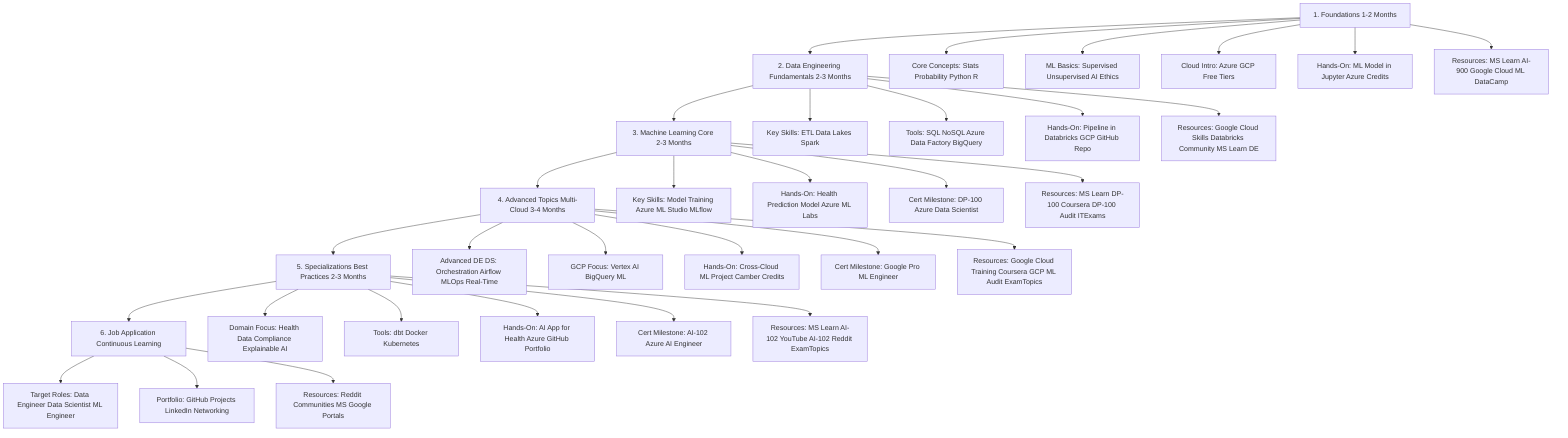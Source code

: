 graph TD
    A[1. Foundations 1-2 Months] --> B[2. Data Engineering Fundamentals 2-3 Months]
    B --> C[3. Machine Learning Core 2-3 Months]
    C --> D[4. Advanced Topics Multi-Cloud 3-4 Months]
    D --> E[5. Specializations Best Practices 2-3 Months]
    E --> F[6. Job Application Continuous Learning]

    A --> A1[Core Concepts: Stats Probability Python R]
    A --> A2[ML Basics: Supervised Unsupervised AI Ethics]
    A --> A3[Cloud Intro: Azure GCP Free Tiers]
    A --> A4[Hands-On: ML Model in Jupyter Azure Credits]
    A --> A5[Resources: MS Learn AI-900 Google Cloud ML DataCamp]

    B --> B1[Key Skills: ETL Data Lakes Spark]
    B --> B2[Tools: SQL NoSQL Azure Data Factory BigQuery]
    B --> B3[Hands-On: Pipeline in Databricks GCP GitHub Repo]
    B --> B4[Resources: Google Cloud Skills Databricks Community MS Learn DE]

    C --> C1[Key Skills: Model Training Azure ML Studio MLflow]
    C --> C2[Hands-On: Health Prediction Model Azure ML Labs]
    C --> C3[Cert Milestone: DP-100 Azure Data Scientist]
    C --> C4[Resources: MS Learn DP-100 Coursera DP-100 Audit ITExams]

    D --> D1[Advanced DE DS: Orchestration Airflow MLOps Real-Time]
    D --> D2[GCP Focus: Vertex AI BigQuery ML]
    D --> D3[Hands-On: Cross-Cloud ML Project Camber Credits]
    D --> D4[Cert Milestone: Google Pro ML Engineer]
    D --> D5[Resources: Google Cloud Training Coursera GCP ML Audit ExamTopics]

    E --> E1[Domain Focus: Health Data Compliance Explainable AI]
    E --> E2[Tools: dbt Docker Kubernetes]
    E --> E3[Hands-On: AI App for Health Azure GitHub Portfolio]
    E --> E4[Cert Milestone: AI-102 Azure AI Engineer]
    E --> E5[Resources: MS Learn AI-102 YouTube AI-102 Reddit ExamTopics]

    F --> F1[Target Roles: Data Engineer Data Scientist ML Engineer]
    F --> F2[Portfolio: GitHub Projects LinkedIn Networking]
    F --> F3[Resources: Reddit Communities MS Google Portals]